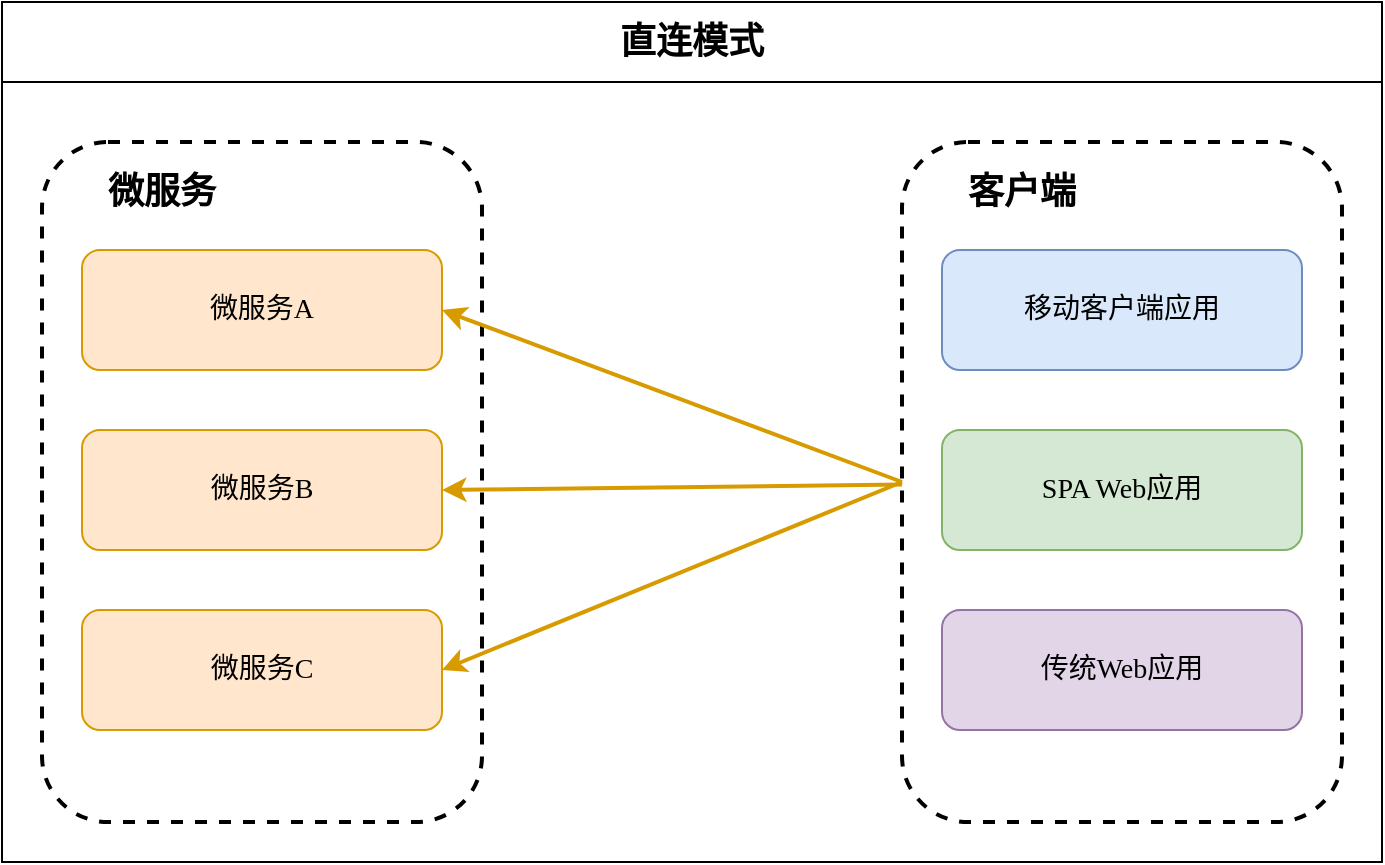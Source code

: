 <mxfile version="13.6.2" type="device"><diagram id="HYc2uvDlB73rFiQLCLxc" name="第 1 页"><mxGraphModel dx="1088" dy="872" grid="1" gridSize="10" guides="1" tooltips="1" connect="1" arrows="1" fold="1" page="1" pageScale="1" pageWidth="827" pageHeight="1169" math="0" shadow="0"><root><mxCell id="0"/><mxCell id="1" parent="0"/><mxCell id="EUIHVO4bDghtZlE5flod-21" value="" style="rounded=0;whiteSpace=wrap;html=1;fillColor=none;fontSize=18;fontFamily=Comic Sans MS;" parent="1" vertex="1"><mxGeometry x="50" y="70" width="690" height="430" as="geometry"/></mxCell><mxCell id="EUIHVO4bDghtZlE5flod-1" value="" style="rounded=1;whiteSpace=wrap;html=1;dashed=1;fillColor=none;fontFamily=Comic Sans MS;strokeWidth=2;" parent="1" vertex="1"><mxGeometry x="70" y="140" width="220" height="340" as="geometry"/></mxCell><mxCell id="EUIHVO4bDghtZlE5flod-9" value="" style="rounded=1;whiteSpace=wrap;html=1;dashed=1;fillColor=none;fontFamily=Comic Sans MS;strokeWidth=2;" parent="1" vertex="1"><mxGeometry x="500" y="140" width="220" height="340" as="geometry"/></mxCell><mxCell id="EUIHVO4bDghtZlE5flod-2" value="微服务A" style="rounded=1;whiteSpace=wrap;html=1;fillColor=#ffe6cc;strokeColor=#d79b00;fontSize=14;fontFamily=Comic Sans MS;" parent="1" vertex="1"><mxGeometry x="90" y="194" width="180" height="60" as="geometry"/></mxCell><mxCell id="EUIHVO4bDghtZlE5flod-3" value="微服务B" style="rounded=1;whiteSpace=wrap;html=1;fillColor=#ffe6cc;strokeColor=#d79b00;fontSize=14;fontFamily=Comic Sans MS;" parent="1" vertex="1"><mxGeometry x="90" y="284" width="180" height="60" as="geometry"/></mxCell><mxCell id="EUIHVO4bDghtZlE5flod-7" value="微服务C" style="rounded=1;whiteSpace=wrap;html=1;fillColor=#ffe6cc;strokeColor=#d79b00;fontSize=14;fontFamily=Comic Sans MS;" parent="1" vertex="1"><mxGeometry x="90" y="374" width="180" height="60" as="geometry"/></mxCell><mxCell id="EUIHVO4bDghtZlE5flod-8" value="微服务" style="text;html=1;strokeColor=none;fillColor=none;align=center;verticalAlign=middle;whiteSpace=wrap;rounded=0;fontSize=18;fontStyle=1;fontFamily=Comic Sans MS;" parent="1" vertex="1"><mxGeometry x="90" y="150" width="80" height="30" as="geometry"/></mxCell><mxCell id="EUIHVO4bDghtZlE5flod-17" style="orthogonalLoop=1;jettySize=auto;html=1;entryX=1;entryY=0.5;entryDx=0;entryDy=0;fontSize=18;fontFamily=Comic Sans MS;strokeWidth=2;fillColor=#ffe6cc;strokeColor=#d79b00;" parent="1" source="EUIHVO4bDghtZlE5flod-9" target="EUIHVO4bDghtZlE5flod-3" edge="1"><mxGeometry relative="1" as="geometry"/></mxCell><mxCell id="EUIHVO4bDghtZlE5flod-19" style="orthogonalLoop=1;jettySize=auto;html=1;entryX=1;entryY=0.5;entryDx=0;entryDy=0;fontSize=18;fontFamily=Comic Sans MS;strokeWidth=2;fillColor=#ffe6cc;strokeColor=#d79b00;" parent="1" target="EUIHVO4bDghtZlE5flod-7" edge="1"><mxGeometry relative="1" as="geometry"><mxPoint x="500" y="310" as="sourcePoint"/></mxGeometry></mxCell><mxCell id="EUIHVO4bDghtZlE5flod-20" style="orthogonalLoop=1;jettySize=auto;html=1;entryX=1;entryY=0.5;entryDx=0;entryDy=0;fontSize=18;fontFamily=Comic Sans MS;strokeWidth=2;fillColor=#ffe6cc;strokeColor=#d79b00;" parent="1" target="EUIHVO4bDghtZlE5flod-2" edge="1"><mxGeometry relative="1" as="geometry"><mxPoint x="500" y="310" as="sourcePoint"/></mxGeometry></mxCell><mxCell id="EUIHVO4bDghtZlE5flod-10" value="移动客户端应用" style="rounded=1;whiteSpace=wrap;html=1;fillColor=#dae8fc;strokeColor=#6c8ebf;fontSize=14;fontFamily=Comic Sans MS;" parent="1" vertex="1"><mxGeometry x="520" y="194" width="180" height="60" as="geometry"/></mxCell><mxCell id="EUIHVO4bDghtZlE5flod-11" value="SPA Web应用" style="rounded=1;whiteSpace=wrap;html=1;fillColor=#d5e8d4;strokeColor=#82b366;fontSize=14;fontFamily=Comic Sans MS;" parent="1" vertex="1"><mxGeometry x="520" y="284" width="180" height="60" as="geometry"/></mxCell><mxCell id="EUIHVO4bDghtZlE5flod-12" value="传统Web应用" style="rounded=1;whiteSpace=wrap;html=1;fillColor=#e1d5e7;strokeColor=#9673a6;fontSize=14;fontFamily=Comic Sans MS;" parent="1" vertex="1"><mxGeometry x="520" y="374" width="180" height="60" as="geometry"/></mxCell><mxCell id="EUIHVO4bDghtZlE5flod-13" value="客户端" style="text;html=1;strokeColor=none;fillColor=none;align=center;verticalAlign=middle;whiteSpace=wrap;rounded=0;fontSize=18;fontStyle=1;fontFamily=Comic Sans MS;" parent="1" vertex="1"><mxGeometry x="520" y="150" width="80" height="30" as="geometry"/></mxCell><mxCell id="EUIHVO4bDghtZlE5flod-23" value="" style="rounded=0;whiteSpace=wrap;html=1;fillColor=none;fontSize=18;fontFamily=Comic Sans MS;" parent="1" vertex="1"><mxGeometry x="50" y="70" width="690" height="40" as="geometry"/></mxCell><mxCell id="EUIHVO4bDghtZlE5flod-24" value="直连模式" style="text;html=1;strokeColor=none;fillColor=none;align=center;verticalAlign=middle;whiteSpace=wrap;rounded=0;fontSize=18;fontStyle=1;fontFamily=Comic Sans MS;" parent="1" vertex="1"><mxGeometry x="320" y="80" width="150" height="20" as="geometry"/></mxCell></root></mxGraphModel></diagram></mxfile>